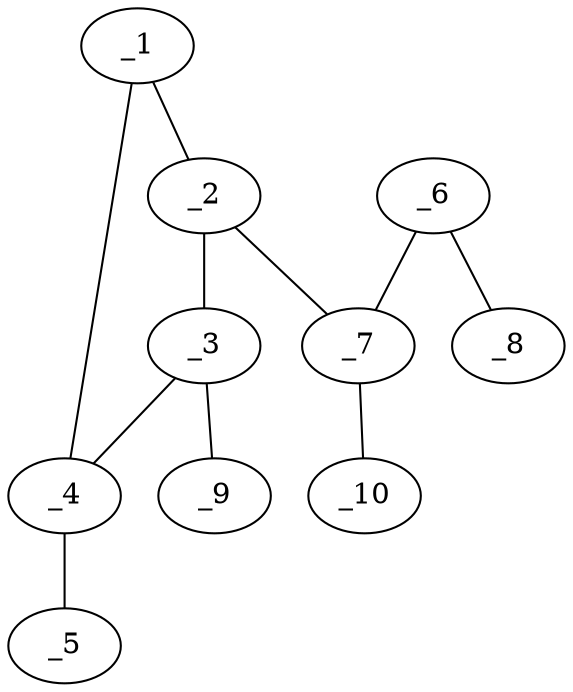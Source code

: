 graph molid701652 {
	_1	 [charge=0,
		chem=2,
		symbol="O  ",
		x="3.7071",
		y="1.1276"];
	_2	 [charge=0,
		chem=1,
		symbol="C  ",
		x="4.4142",
		y="0.4205"];
	_1 -- _2	 [valence=1];
	_4	 [charge=0,
		chem=1,
		symbol="C  ",
		x=3,
		y="0.4205"];
	_1 -- _4	 [valence=1];
	_3	 [charge=0,
		chem=1,
		symbol="C  ",
		x="3.7071",
		y="-0.2866"];
	_2 -- _3	 [valence=1];
	_7	 [charge=0,
		chem=1,
		symbol="C  ",
		x="5.4142",
		y="0.4205"];
	_2 -- _7	 [valence=1];
	_3 -- _4	 [valence=1];
	_9	 [charge=0,
		chem=1,
		symbol="C  ",
		x="3.7071",
		y="-1.2866"];
	_3 -- _9	 [valence=1];
	_5	 [charge=0,
		chem=2,
		symbol="O  ",
		x=2,
		y="0.4205"];
	_4 -- _5	 [valence=2];
	_6	 [charge=0,
		chem=1,
		symbol="C  ",
		x="5.9142",
		y="1.2866"];
	_6 -- _7	 [valence=1];
	_8	 [charge=0,
		chem=2,
		symbol="O  ",
		x="6.9142",
		y="1.2866"];
	_6 -- _8	 [valence=1];
	_10	 [charge=0,
		chem=2,
		symbol="O  ",
		x="5.9142",
		y="-0.4455"];
	_7 -- _10	 [valence=1];
}
